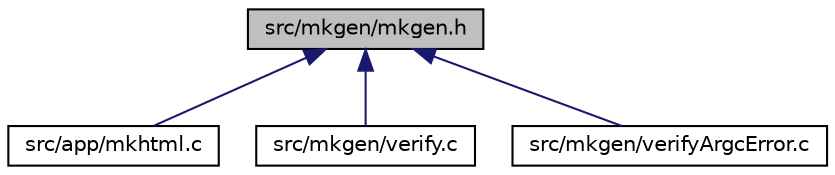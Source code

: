 digraph "src/mkgen/mkgen.h"
{
 // LATEX_PDF_SIZE
  edge [fontname="Helvetica",fontsize="10",labelfontname="Helvetica",labelfontsize="10"];
  node [fontname="Helvetica",fontsize="10",shape=record];
  Node1 [label="src/mkgen/mkgen.h",height=0.2,width=0.4,color="black", fillcolor="grey75", style="filled", fontcolor="black",tooltip="the html generation library of mkhtml"];
  Node1 -> Node2 [dir="back",color="midnightblue",fontsize="10",style="solid",fontname="Helvetica"];
  Node2 [label="src/app/mkhtml.c",height=0.2,width=0.4,color="black", fillcolor="white", style="filled",URL="$df/d61/mkhtml_8c.html",tooltip="the main application file of mkhtml"];
  Node1 -> Node3 [dir="back",color="midnightblue",fontsize="10",style="solid",fontname="Helvetica"];
  Node3 [label="src/mkgen/verify.c",height=0.2,width=0.4,color="black", fillcolor="white", style="filled",URL="$db/df6/verify_8c.html",tooltip="the control cli argument control system of mkhtml"];
  Node1 -> Node4 [dir="back",color="midnightblue",fontsize="10",style="solid",fontname="Helvetica"];
  Node4 [label="src/mkgen/verifyArgcError.c",height=0.2,width=0.4,color="black", fillcolor="white", style="filled",URL="$da/d8e/verifyArgcError_8c.html",tooltip="prints the verify function argc count error info"];
}
